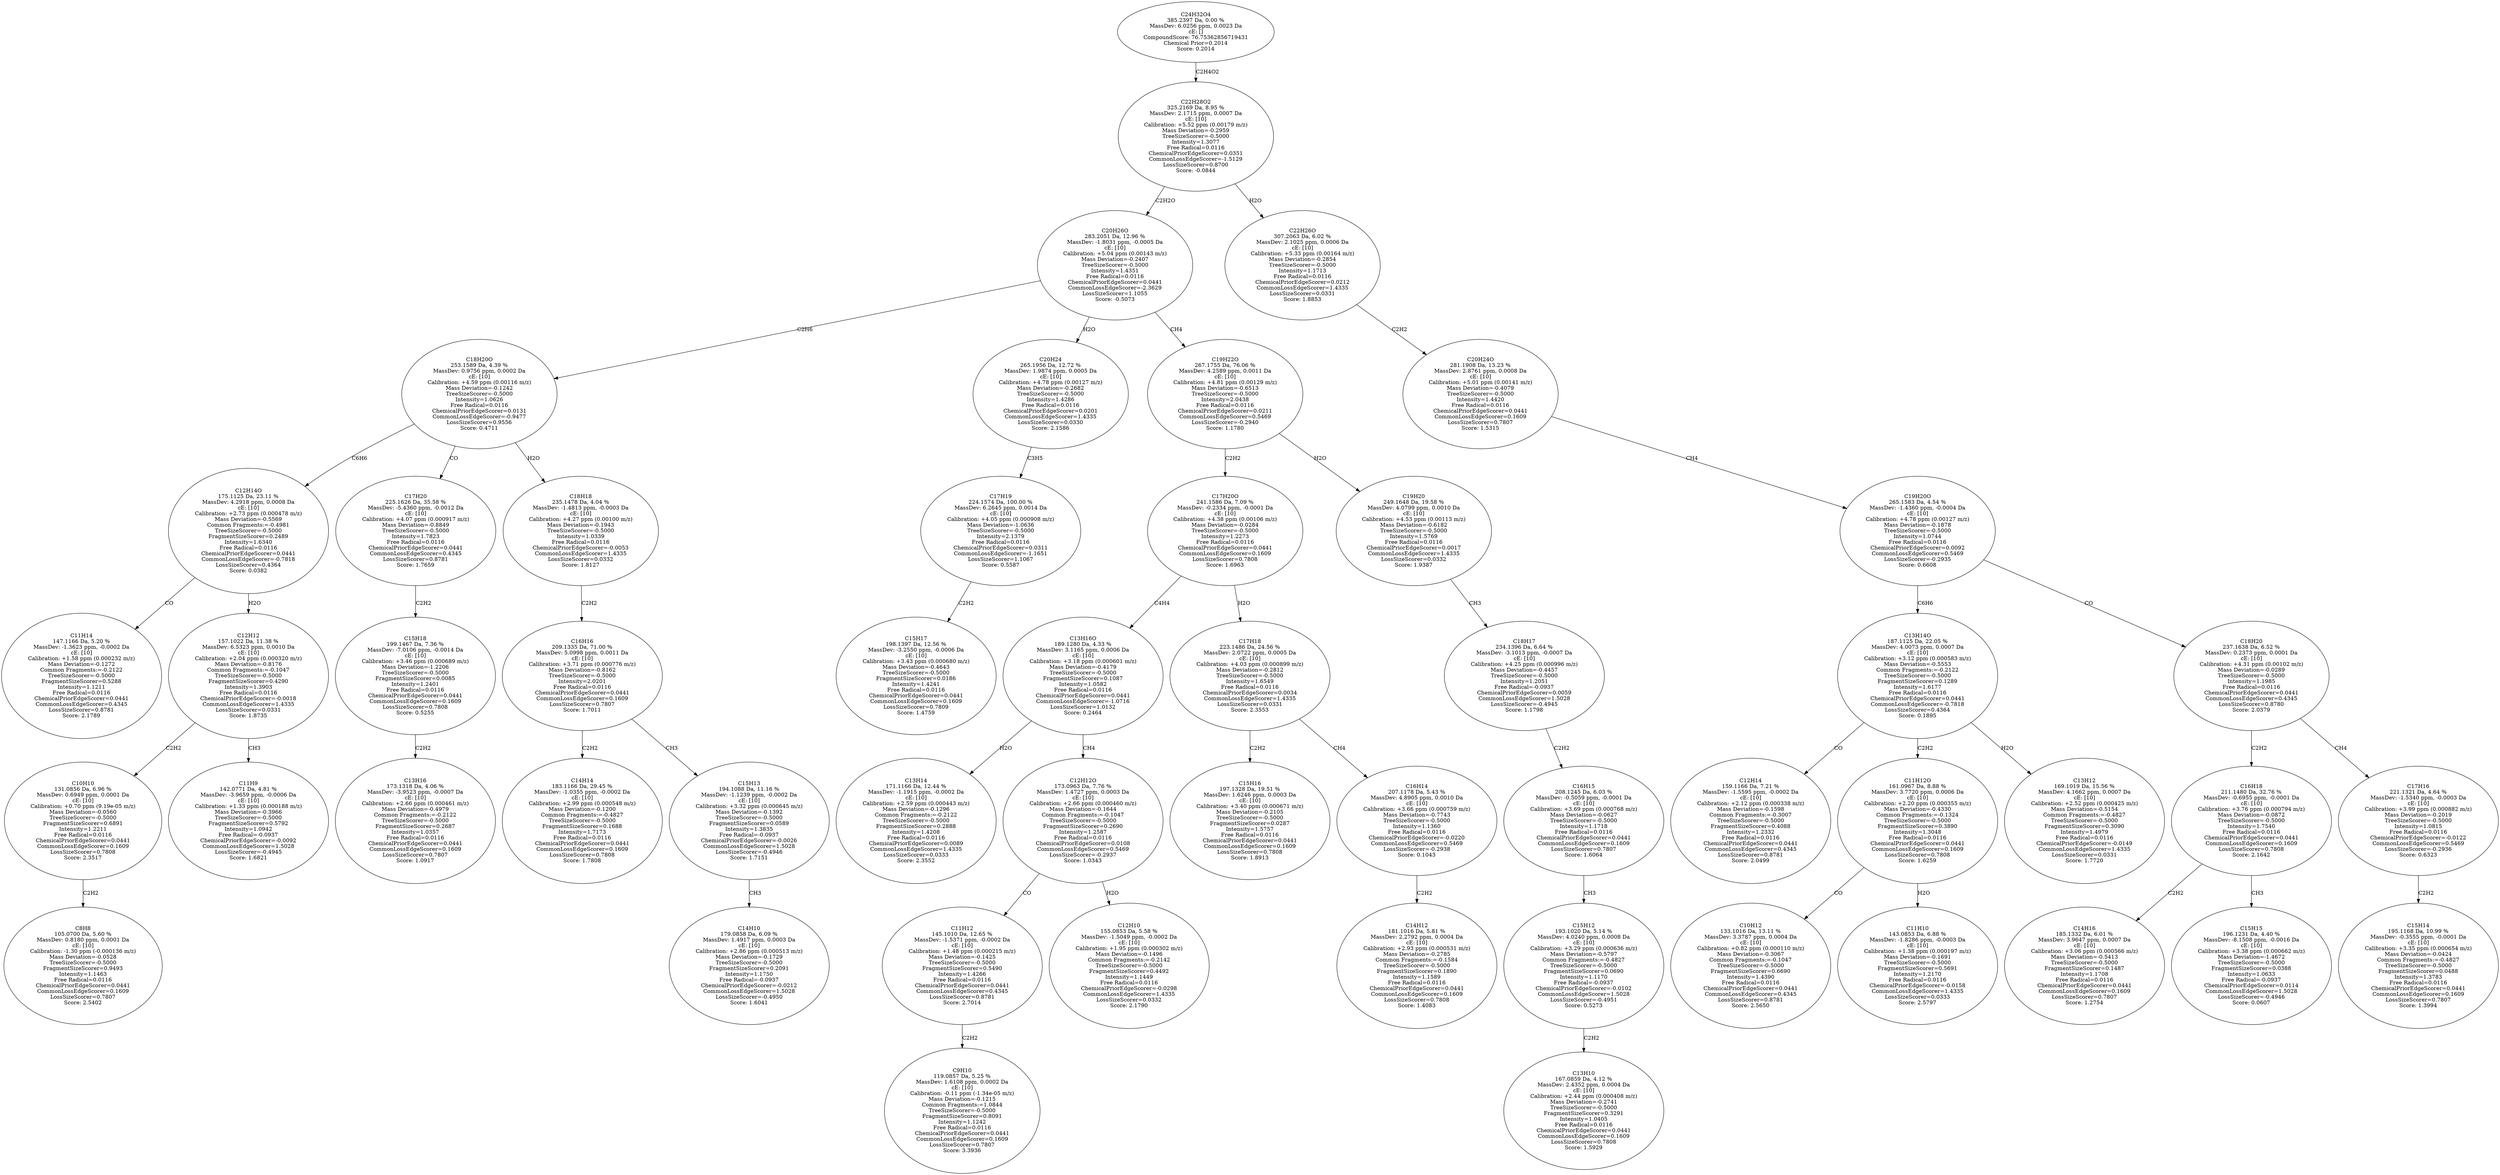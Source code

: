strict digraph {
v1 [label="C11H14\n147.1166 Da, 5.20 %\nMassDev: -1.3623 ppm, -0.0002 Da\ncE: [10]\nCalibration: +1.58 ppm (0.000232 m/z)\nMass Deviation=-0.1272\nCommon Fragments:=-0.2122\nTreeSizeScorer=-0.5000\nFragmentSizeScorer=0.5288\nIntensity=1.1211\nFree Radical=0.0116\nChemicalPriorEdgeScorer=0.0441\nCommonLossEdgeScorer=0.4345\nLossSizeScorer=0.8781\nScore: 2.1789"];
v2 [label="C8H8\n105.0700 Da, 5.60 %\nMassDev: 0.8180 ppm, 0.0001 Da\ncE: [10]\nCalibration: -1.30 ppm (-0.000136 m/z)\nMass Deviation=-0.0528\nTreeSizeScorer=-0.5000\nFragmentSizeScorer=0.9493\nIntensity=1.1463\nFree Radical=0.0116\nChemicalPriorEdgeScorer=0.0441\nCommonLossEdgeScorer=0.1609\nLossSizeScorer=0.7807\nScore: 2.5402"];
v3 [label="C10H10\n131.0856 Da, 6.96 %\nMassDev: 0.6949 ppm, 0.0001 Da\ncE: [10]\nCalibration: +0.70 ppm (9.19e-05 m/z)\nMass Deviation=-0.0560\nTreeSizeScorer=-0.5000\nFragmentSizeScorer=0.6891\nIntensity=1.2211\nFree Radical=0.0116\nChemicalPriorEdgeScorer=0.0441\nCommonLossEdgeScorer=0.1609\nLossSizeScorer=0.7808\nScore: 2.3517"];
v4 [label="C11H9\n142.0771 Da, 4.81 %\nMassDev: -3.9659 ppm, -0.0006 Da\ncE: [10]\nCalibration: +1.33 ppm (0.000188 m/z)\nMass Deviation=-0.3966\nTreeSizeScorer=-0.5000\nFragmentSizeScorer=0.5792\nIntensity=1.0942\nFree Radical=-0.0937\nChemicalPriorEdgeScorer=-0.0092\nCommonLossEdgeScorer=1.5028\nLossSizeScorer=-0.4945\nScore: 1.6821"];
v5 [label="C12H12\n157.1022 Da, 11.38 %\nMassDev: 6.5323 ppm, 0.0010 Da\ncE: [10]\nCalibration: +2.04 ppm (0.000320 m/z)\nMass Deviation=-0.8176\nCommon Fragments:=-0.1047\nTreeSizeScorer=-0.5000\nFragmentSizeScorer=0.4290\nIntensity=1.3903\nFree Radical=0.0116\nChemicalPriorEdgeScorer=-0.0018\nCommonLossEdgeScorer=1.4335\nLossSizeScorer=0.0331\nScore: 1.8735"];
v6 [label="C12H14O\n175.1125 Da, 23.11 %\nMassDev: 4.2918 ppm, 0.0008 Da\ncE: [10]\nCalibration: +2.73 ppm (0.000478 m/z)\nMass Deviation=-0.5569\nCommon Fragments:=-0.4981\nTreeSizeScorer=-0.5000\nFragmentSizeScorer=0.2489\nIntensity=1.6340\nFree Radical=0.0116\nChemicalPriorEdgeScorer=0.0441\nCommonLossEdgeScorer=-0.7818\nLossSizeScorer=0.4364\nScore: 0.0382"];
v7 [label="C13H16\n173.1318 Da, 4.06 %\nMassDev: -3.9523 ppm, -0.0007 Da\ncE: [10]\nCalibration: +2.66 ppm (0.000461 m/z)\nMass Deviation=-0.4979\nCommon Fragments:=-0.2122\nTreeSizeScorer=-0.5000\nFragmentSizeScorer=0.2687\nIntensity=1.0357\nFree Radical=0.0116\nChemicalPriorEdgeScorer=0.0441\nCommonLossEdgeScorer=0.1609\nLossSizeScorer=0.7807\nScore: 1.0917"];
v8 [label="C15H18\n199.1467 Da, 7.36 %\nMassDev: -7.0106 ppm, -0.0014 Da\ncE: [10]\nCalibration: +3.46 ppm (0.000689 m/z)\nMass Deviation=-1.2206\nTreeSizeScorer=-0.5000\nFragmentSizeScorer=0.0085\nIntensity=1.2401\nFree Radical=0.0116\nChemicalPriorEdgeScorer=0.0441\nCommonLossEdgeScorer=0.1609\nLossSizeScorer=0.7808\nScore: 0.5255"];
v9 [label="C17H20\n225.1626 Da, 35.58 %\nMassDev: -5.4360 ppm, -0.0012 Da\ncE: [10]\nCalibration: +4.07 ppm (0.000917 m/z)\nMass Deviation=-0.8849\nTreeSizeScorer=-0.5000\nIntensity=1.7823\nFree Radical=0.0116\nChemicalPriorEdgeScorer=0.0441\nCommonLossEdgeScorer=0.4345\nLossSizeScorer=0.8781\nScore: 1.7659"];
v10 [label="C14H14\n183.1166 Da, 29.45 %\nMassDev: -1.0355 ppm, -0.0002 Da\ncE: [10]\nCalibration: +2.99 ppm (0.000548 m/z)\nMass Deviation=-0.1200\nCommon Fragments:=-0.4827\nTreeSizeScorer=-0.5000\nFragmentSizeScorer=0.1688\nIntensity=1.7173\nFree Radical=0.0116\nChemicalPriorEdgeScorer=0.0441\nCommonLossEdgeScorer=0.1609\nLossSizeScorer=0.7808\nScore: 1.7808"];
v11 [label="C14H10\n179.0858 Da, 6.09 %\nMassDev: 1.4917 ppm, 0.0003 Da\ncE: [10]\nCalibration: +2.86 ppm (0.000513 m/z)\nMass Deviation=-0.1729\nTreeSizeScorer=-0.5000\nFragmentSizeScorer=0.2091\nIntensity=1.1750\nFree Radical=-0.0937\nChemicalPriorEdgeScorer=-0.0212\nCommonLossEdgeScorer=1.5028\nLossSizeScorer=-0.4950\nScore: 1.6041"];
v12 [label="C15H13\n194.1088 Da, 11.16 %\nMassDev: -1.1239 ppm, -0.0002 Da\ncE: [10]\nCalibration: +3.32 ppm (0.000645 m/z)\nMass Deviation=-0.1392\nTreeSizeScorer=-0.5000\nFragmentSizeScorer=0.0589\nIntensity=1.3835\nFree Radical=-0.0937\nChemicalPriorEdgeScorer=-0.0026\nCommonLossEdgeScorer=1.5028\nLossSizeScorer=-0.4946\nScore: 1.7151"];
v13 [label="C16H16\n209.1335 Da, 71.00 %\nMassDev: 5.0998 ppm, 0.0011 Da\ncE: [10]\nCalibration: +3.71 ppm (0.000776 m/z)\nMass Deviation=-0.8162\nTreeSizeScorer=-0.5000\nIntensity=2.0201\nFree Radical=0.0116\nChemicalPriorEdgeScorer=0.0441\nCommonLossEdgeScorer=0.1609\nLossSizeScorer=0.7807\nScore: 1.7011"];
v14 [label="C18H18\n235.1478 Da, 4.04 %\nMassDev: -1.4813 ppm, -0.0003 Da\ncE: [10]\nCalibration: +4.27 ppm (0.00100 m/z)\nMass Deviation=-0.1943\nTreeSizeScorer=-0.5000\nIntensity=1.0339\nFree Radical=0.0116\nChemicalPriorEdgeScorer=-0.0053\nCommonLossEdgeScorer=1.4335\nLossSizeScorer=0.0332\nScore: 1.8127"];
v15 [label="C18H20O\n253.1589 Da, 4.39 %\nMassDev: 0.9756 ppm, 0.0002 Da\ncE: [10]\nCalibration: +4.59 ppm (0.00116 m/z)\nMass Deviation=-0.1242\nTreeSizeScorer=-0.5000\nIntensity=1.0626\nFree Radical=0.0116\nChemicalPriorEdgeScorer=0.0131\nCommonLossEdgeScorer=-0.9477\nLossSizeScorer=0.9556\nScore: 0.4711"];
v16 [label="C15H17\n198.1397 Da, 12.56 %\nMassDev: -3.2550 ppm, -0.0006 Da\ncE: [10]\nCalibration: +3.43 ppm (0.000680 m/z)\nMass Deviation=-0.4643\nTreeSizeScorer=-0.5000\nFragmentSizeScorer=0.0186\nIntensity=1.4241\nFree Radical=0.0116\nChemicalPriorEdgeScorer=0.0441\nCommonLossEdgeScorer=0.1609\nLossSizeScorer=0.7809\nScore: 1.4759"];
v17 [label="C17H19\n224.1574 Da, 100.00 %\nMassDev: 6.2645 ppm, 0.0014 Da\ncE: [10]\nCalibration: +4.05 ppm (0.000908 m/z)\nMass Deviation=-1.0636\nTreeSizeScorer=-0.5000\nIntensity=2.1379\nFree Radical=0.0116\nChemicalPriorEdgeScorer=0.0311\nCommonLossEdgeScorer=-1.1651\nLossSizeScorer=1.1067\nScore: 0.5587"];
v18 [label="C20H24\n265.1956 Da, 12.72 %\nMassDev: 1.9874 ppm, 0.0005 Da\ncE: [10]\nCalibration: +4.78 ppm (0.00127 m/z)\nMass Deviation=-0.2682\nTreeSizeScorer=-0.5000\nIntensity=1.4286\nFree Radical=0.0116\nChemicalPriorEdgeScorer=0.0201\nCommonLossEdgeScorer=1.4335\nLossSizeScorer=0.0330\nScore: 2.1586"];
v19 [label="C13H14\n171.1166 Da, 12.44 %\nMassDev: -1.1915 ppm, -0.0002 Da\ncE: [10]\nCalibration: +2.59 ppm (0.000443 m/z)\nMass Deviation=-0.1296\nCommon Fragments:=-0.2122\nTreeSizeScorer=-0.5000\nFragmentSizeScorer=0.2888\nIntensity=1.4208\nFree Radical=0.0116\nChemicalPriorEdgeScorer=0.0089\nCommonLossEdgeScorer=1.4335\nLossSizeScorer=0.0333\nScore: 2.3552"];
v20 [label="C9H10\n119.0857 Da, 5.25 %\nMassDev: 1.6108 ppm, 0.0002 Da\ncE: [10]\nCalibration: -0.11 ppm (-1.34e-05 m/z)\nMass Deviation=-0.1215\nCommon Fragments:=1.0844\nTreeSizeScorer=-0.5000\nFragmentSizeScorer=0.8091\nIntensity=1.1242\nFree Radical=0.0116\nChemicalPriorEdgeScorer=0.0441\nCommonLossEdgeScorer=0.1609\nLossSizeScorer=0.7807\nScore: 3.3936"];
v21 [label="C11H12\n145.1010 Da, 12.65 %\nMassDev: -1.5371 ppm, -0.0002 Da\ncE: [10]\nCalibration: +1.48 ppm (0.000215 m/z)\nMass Deviation=-0.1425\nTreeSizeScorer=-0.5000\nFragmentSizeScorer=0.5490\nIntensity=1.4266\nFree Radical=0.0116\nChemicalPriorEdgeScorer=0.0441\nCommonLossEdgeScorer=0.4345\nLossSizeScorer=0.8781\nScore: 2.7014"];
v22 [label="C12H10\n155.0853 Da, 5.58 %\nMassDev: -1.5049 ppm, -0.0002 Da\ncE: [10]\nCalibration: +1.95 ppm (0.000302 m/z)\nMass Deviation=-0.1496\nCommon Fragments:=-0.2142\nTreeSizeScorer=-0.5000\nFragmentSizeScorer=0.4492\nIntensity=1.1449\nFree Radical=0.0116\nChemicalPriorEdgeScorer=-0.0298\nCommonLossEdgeScorer=1.4335\nLossSizeScorer=0.0332\nScore: 2.1790"];
v23 [label="C12H12O\n173.0963 Da, 7.76 %\nMassDev: 1.4727 ppm, 0.0003 Da\ncE: [10]\nCalibration: +2.66 ppm (0.000460 m/z)\nMass Deviation=-0.1644\nCommon Fragments:=-0.1047\nTreeSizeScorer=-0.5000\nFragmentSizeScorer=0.2690\nIntensity=1.2587\nFree Radical=0.0116\nChemicalPriorEdgeScorer=0.0108\nCommonLossEdgeScorer=0.5469\nLossSizeScorer=-0.2937\nScore: 1.0343"];
v24 [label="C13H16O\n189.1280 Da, 4.33 %\nMassDev: 3.1165 ppm, 0.0006 Da\ncE: [10]\nCalibration: +3.18 ppm (0.000601 m/z)\nMass Deviation=-0.4179\nTreeSizeScorer=-0.5000\nFragmentSizeScorer=0.1087\nIntensity=1.0582\nFree Radical=0.0116\nChemicalPriorEdgeScorer=0.0441\nCommonLossEdgeScorer=-1.0716\nLossSizeScorer=1.0132\nScore: 0.2464"];
v25 [label="C15H16\n197.1328 Da, 19.51 %\nMassDev: 1.6246 ppm, 0.0003 Da\ncE: [10]\nCalibration: +3.40 ppm (0.000671 m/z)\nMass Deviation=-0.2105\nTreeSizeScorer=-0.5000\nFragmentSizeScorer=0.0287\nIntensity=1.5757\nFree Radical=0.0116\nChemicalPriorEdgeScorer=0.0441\nCommonLossEdgeScorer=0.1609\nLossSizeScorer=0.7808\nScore: 1.8913"];
v26 [label="C14H12\n181.1016 Da, 5.81 %\nMassDev: 2.2792 ppm, 0.0004 Da\ncE: [10]\nCalibration: +2.93 ppm (0.000531 m/z)\nMass Deviation=-0.2785\nCommon Fragments:=-0.1584\nTreeSizeScorer=-0.5000\nFragmentSizeScorer=0.1890\nIntensity=1.1589\nFree Radical=0.0116\nChemicalPriorEdgeScorer=0.0441\nCommonLossEdgeScorer=0.1609\nLossSizeScorer=0.7808\nScore: 1.4083"];
v27 [label="C16H14\n207.1178 Da, 5.43 %\nMassDev: 4.8905 ppm, 0.0010 Da\ncE: [10]\nCalibration: +3.66 ppm (0.000759 m/z)\nMass Deviation=-0.7743\nTreeSizeScorer=-0.5000\nIntensity=1.1360\nFree Radical=0.0116\nChemicalPriorEdgeScorer=-0.0220\nCommonLossEdgeScorer=0.5469\nLossSizeScorer=-0.2938\nScore: 0.1043"];
v28 [label="C17H18\n223.1486 Da, 24.56 %\nMassDev: 2.0722 ppm, 0.0005 Da\ncE: [10]\nCalibration: +4.03 ppm (0.000899 m/z)\nMass Deviation=-0.2812\nTreeSizeScorer=-0.5000\nIntensity=1.6549\nFree Radical=0.0116\nChemicalPriorEdgeScorer=0.0034\nCommonLossEdgeScorer=1.4335\nLossSizeScorer=0.0331\nScore: 2.3553"];
v29 [label="C17H20O\n241.1586 Da, 7.09 %\nMassDev: -0.2334 ppm, -0.0001 Da\ncE: [10]\nCalibration: +4.38 ppm (0.00106 m/z)\nMass Deviation=-0.0284\nTreeSizeScorer=-0.5000\nIntensity=1.2273\nFree Radical=0.0116\nChemicalPriorEdgeScorer=0.0441\nCommonLossEdgeScorer=0.1609\nLossSizeScorer=0.7808\nScore: 1.6963"];
v30 [label="C13H10\n167.0859 Da, 4.12 %\nMassDev: 2.4352 ppm, 0.0004 Da\ncE: [10]\nCalibration: +2.44 ppm (0.000408 m/z)\nMass Deviation=-0.2741\nTreeSizeScorer=-0.5000\nFragmentSizeScorer=0.3291\nIntensity=1.0405\nFree Radical=0.0116\nChemicalPriorEdgeScorer=0.0441\nCommonLossEdgeScorer=0.1609\nLossSizeScorer=0.7808\nScore: 1.5929"];
v31 [label="C15H12\n193.1020 Da, 5.14 %\nMassDev: 4.0240 ppm, 0.0008 Da\ncE: [10]\nCalibration: +3.29 ppm (0.000636 m/z)\nMass Deviation=-0.5797\nCommon Fragments:=-0.4827\nTreeSizeScorer=-0.5000\nFragmentSizeScorer=0.0690\nIntensity=1.1170\nFree Radical=-0.0937\nChemicalPriorEdgeScorer=-0.0102\nCommonLossEdgeScorer=1.5028\nLossSizeScorer=-0.4951\nScore: 0.5273"];
v32 [label="C16H15\n208.1245 Da, 6.03 %\nMassDev: -0.5059 ppm, -0.0001 Da\ncE: [10]\nCalibration: +3.69 ppm (0.000768 m/z)\nMass Deviation=-0.0627\nTreeSizeScorer=-0.5000\nIntensity=1.1718\nFree Radical=0.0116\nChemicalPriorEdgeScorer=0.0441\nCommonLossEdgeScorer=0.1609\nLossSizeScorer=0.7807\nScore: 1.6064"];
v33 [label="C18H17\n234.1396 Da, 6.64 %\nMassDev: -3.1013 ppm, -0.0007 Da\ncE: [10]\nCalibration: +4.25 ppm (0.000996 m/z)\nMass Deviation=-0.4457\nTreeSizeScorer=-0.5000\nIntensity=1.2051\nFree Radical=-0.0937\nChemicalPriorEdgeScorer=0.0059\nCommonLossEdgeScorer=1.5028\nLossSizeScorer=-0.4945\nScore: 1.1798"];
v34 [label="C19H20\n249.1648 Da, 19.58 %\nMassDev: 4.0799 ppm, 0.0010 Da\ncE: [10]\nCalibration: +4.53 ppm (0.00113 m/z)\nMass Deviation=-0.6182\nTreeSizeScorer=-0.5000\nIntensity=1.5769\nFree Radical=0.0116\nChemicalPriorEdgeScorer=0.0017\nCommonLossEdgeScorer=1.4335\nLossSizeScorer=0.0332\nScore: 1.9387"];
v35 [label="C19H22O\n267.1755 Da, 76.06 %\nMassDev: 4.2589 ppm, 0.0011 Da\ncE: [10]\nCalibration: +4.81 ppm (0.00129 m/z)\nMass Deviation=-0.6513\nTreeSizeScorer=-0.5000\nIntensity=2.0438\nFree Radical=0.0116\nChemicalPriorEdgeScorer=0.0211\nCommonLossEdgeScorer=0.5469\nLossSizeScorer=-0.2940\nScore: 1.1780"];
v36 [label="C20H26O\n283.2051 Da, 12.96 %\nMassDev: -1.8031 ppm, -0.0005 Da\ncE: [10]\nCalibration: +5.04 ppm (0.00143 m/z)\nMass Deviation=-0.2407\nTreeSizeScorer=-0.5000\nIntensity=1.4351\nFree Radical=0.0116\nChemicalPriorEdgeScorer=0.0441\nCommonLossEdgeScorer=-2.3629\nLossSizeScorer=1.1055\nScore: -0.5073"];
v37 [label="C12H14\n159.1166 Da, 7.21 %\nMassDev: -1.5595 ppm, -0.0002 Da\ncE: [10]\nCalibration: +2.12 ppm (0.000338 m/z)\nMass Deviation=-0.1598\nCommon Fragments:=-0.3007\nTreeSizeScorer=-0.5000\nFragmentSizeScorer=0.4088\nIntensity=1.2332\nFree Radical=0.0116\nChemicalPriorEdgeScorer=0.0441\nCommonLossEdgeScorer=0.4345\nLossSizeScorer=0.8781\nScore: 2.0499"];
v38 [label="C10H12\n133.1016 Da, 13.11 %\nMassDev: 3.3787 ppm, 0.0004 Da\ncE: [10]\nCalibration: +0.82 ppm (0.000110 m/z)\nMass Deviation=-0.3067\nCommon Fragments:=-0.1047\nTreeSizeScorer=-0.5000\nFragmentSizeScorer=0.6690\nIntensity=1.4390\nFree Radical=0.0116\nChemicalPriorEdgeScorer=0.0441\nCommonLossEdgeScorer=0.4345\nLossSizeScorer=0.8781\nScore: 2.5650"];
v39 [label="C11H10\n143.0853 Da, 6.88 %\nMassDev: -1.8286 ppm, -0.0003 Da\ncE: [10]\nCalibration: +1.38 ppm (0.000197 m/z)\nMass Deviation=-0.1691\nTreeSizeScorer=-0.5000\nFragmentSizeScorer=0.5691\nIntensity=1.2170\nFree Radical=0.0116\nChemicalPriorEdgeScorer=-0.0158\nCommonLossEdgeScorer=1.4335\nLossSizeScorer=0.0333\nScore: 2.5797"];
v40 [label="C11H12O\n161.0967 Da, 8.88 %\nMassDev: 3.7720 ppm, 0.0006 Da\ncE: [10]\nCalibration: +2.20 ppm (0.000355 m/z)\nMass Deviation=-0.4330\nCommon Fragments:=-0.1324\nTreeSizeScorer=-0.5000\nFragmentSizeScorer=0.3890\nIntensity=1.3048\nFree Radical=0.0116\nChemicalPriorEdgeScorer=0.0441\nCommonLossEdgeScorer=0.1609\nLossSizeScorer=0.7808\nScore: 1.6259"];
v41 [label="C13H12\n169.1019 Da, 15.56 %\nMassDev: 4.1662 ppm, 0.0007 Da\ncE: [10]\nCalibration: +2.52 ppm (0.000425 m/z)\nMass Deviation=-0.5154\nCommon Fragments:=-0.4827\nTreeSizeScorer=-0.5000\nFragmentSizeScorer=0.3090\nIntensity=1.4979\nFree Radical=0.0116\nChemicalPriorEdgeScorer=-0.0149\nCommonLossEdgeScorer=1.4335\nLossSizeScorer=0.0331\nScore: 1.7720"];
v42 [label="C13H14O\n187.1125 Da, 22.05 %\nMassDev: 4.0073 ppm, 0.0007 Da\ncE: [10]\nCalibration: +3.12 ppm (0.000583 m/z)\nMass Deviation=-0.5553\nCommon Fragments:=-0.2122\nTreeSizeScorer=-0.5000\nFragmentSizeScorer=0.1289\nIntensity=1.6177\nFree Radical=0.0116\nChemicalPriorEdgeScorer=0.0441\nCommonLossEdgeScorer=-0.7818\nLossSizeScorer=0.4364\nScore: 0.1895"];
v43 [label="C14H16\n185.1332 Da, 6.01 %\nMassDev: 3.9647 ppm, 0.0007 Da\ncE: [10]\nCalibration: +3.06 ppm (0.000566 m/z)\nMass Deviation=-0.5413\nTreeSizeScorer=-0.5000\nFragmentSizeScorer=0.1487\nIntensity=1.1708\nFree Radical=0.0116\nChemicalPriorEdgeScorer=0.0441\nCommonLossEdgeScorer=0.1609\nLossSizeScorer=0.7807\nScore: 1.2754"];
v44 [label="C15H15\n196.1231 Da, 4.40 %\nMassDev: -8.1508 ppm, -0.0016 Da\ncE: [10]\nCalibration: +3.38 ppm (0.000662 m/z)\nMass Deviation=-1.4672\nTreeSizeScorer=-0.5000\nFragmentSizeScorer=0.0388\nIntensity=1.0633\nFree Radical=-0.0937\nChemicalPriorEdgeScorer=0.0114\nCommonLossEdgeScorer=1.5028\nLossSizeScorer=-0.4946\nScore: 0.0607"];
v45 [label="C16H18\n211.1480 Da, 32.76 %\nMassDev: -0.6955 ppm, -0.0001 Da\ncE: [10]\nCalibration: +3.76 ppm (0.000794 m/z)\nMass Deviation=-0.0872\nTreeSizeScorer=-0.5000\nIntensity=1.7540\nFree Radical=0.0116\nChemicalPriorEdgeScorer=0.0441\nCommonLossEdgeScorer=0.1609\nLossSizeScorer=0.7808\nScore: 2.1642"];
v46 [label="C15H14\n195.1168 Da, 10.99 %\nMassDev: -0.3555 ppm, -0.0001 Da\ncE: [10]\nCalibration: +3.35 ppm (0.000654 m/z)\nMass Deviation=-0.0424\nCommon Fragments:=-0.4827\nTreeSizeScorer=-0.5000\nFragmentSizeScorer=0.0488\nIntensity=1.3783\nFree Radical=0.0116\nChemicalPriorEdgeScorer=0.0441\nCommonLossEdgeScorer=0.1609\nLossSizeScorer=0.7807\nScore: 1.3994"];
v47 [label="C17H16\n221.1321 Da, 4.64 %\nMassDev: -1.5340 ppm, -0.0003 Da\ncE: [10]\nCalibration: +3.99 ppm (0.000882 m/z)\nMass Deviation=-0.2019\nTreeSizeScorer=-0.5000\nIntensity=1.0815\nFree Radical=0.0116\nChemicalPriorEdgeScorer=-0.0122\nCommonLossEdgeScorer=0.5469\nLossSizeScorer=-0.2936\nScore: 0.6323"];
v48 [label="C18H20\n237.1638 Da, 6.52 %\nMassDev: 0.2373 ppm, 0.0001 Da\ncE: [10]\nCalibration: +4.31 ppm (0.00102 m/z)\nMass Deviation=-0.0289\nTreeSizeScorer=-0.5000\nIntensity=1.1985\nFree Radical=0.0116\nChemicalPriorEdgeScorer=0.0441\nCommonLossEdgeScorer=0.4345\nLossSizeScorer=0.8780\nScore: 2.0379"];
v49 [label="C19H20O\n265.1583 Da, 4.54 %\nMassDev: -1.4360 ppm, -0.0004 Da\ncE: [10]\nCalibration: +4.78 ppm (0.00127 m/z)\nMass Deviation=-0.1878\nTreeSizeScorer=-0.5000\nIntensity=1.0744\nFree Radical=0.0116\nChemicalPriorEdgeScorer=0.0092\nCommonLossEdgeScorer=0.5469\nLossSizeScorer=-0.2935\nScore: 0.6608"];
v50 [label="C20H24O\n281.1908 Da, 13.23 %\nMassDev: 2.8761 ppm, 0.0008 Da\ncE: [10]\nCalibration: +5.01 ppm (0.00141 m/z)\nMass Deviation=-0.4079\nTreeSizeScorer=-0.5000\nIntensity=1.4420\nFree Radical=0.0116\nChemicalPriorEdgeScorer=0.0441\nCommonLossEdgeScorer=0.1609\nLossSizeScorer=0.7807\nScore: 1.5315"];
v51 [label="C22H26O\n307.2063 Da, 6.02 %\nMassDev: 2.1025 ppm, 0.0006 Da\ncE: [10]\nCalibration: +5.33 ppm (0.00164 m/z)\nMass Deviation=-0.2854\nTreeSizeScorer=-0.5000\nIntensity=1.1713\nFree Radical=0.0116\nChemicalPriorEdgeScorer=0.0212\nCommonLossEdgeScorer=1.4335\nLossSizeScorer=0.0331\nScore: 1.8853"];
v52 [label="C22H28O2\n325.2169 Da, 8.95 %\nMassDev: 2.1715 ppm, 0.0007 Da\ncE: [10]\nCalibration: +5.52 ppm (0.00179 m/z)\nMass Deviation=-0.2959\nTreeSizeScorer=-0.5000\nIntensity=1.3077\nFree Radical=0.0116\nChemicalPriorEdgeScorer=0.0351\nCommonLossEdgeScorer=-1.5129\nLossSizeScorer=0.8700\nScore: -0.0844"];
v53 [label="C24H32O4\n385.2397 Da, 0.00 %\nMassDev: 6.0256 ppm, 0.0023 Da\ncE: []\nCompoundScore: 76.75362856719431\nChemical Prior=0.2014\nScore: 0.2014"];
v6 -> v1 [label="CO"];
v3 -> v2 [label="C2H2"];
v5 -> v3 [label="C2H2"];
v5 -> v4 [label="CH3"];
v6 -> v5 [label="H2O"];
v15 -> v6 [label="C6H6"];
v8 -> v7 [label="C2H2"];
v9 -> v8 [label="C2H2"];
v15 -> v9 [label="CO"];
v13 -> v10 [label="C2H2"];
v12 -> v11 [label="CH3"];
v13 -> v12 [label="CH3"];
v14 -> v13 [label="C2H2"];
v15 -> v14 [label="H2O"];
v36 -> v15 [label="C2H6"];
v17 -> v16 [label="C2H2"];
v18 -> v17 [label="C3H5"];
v36 -> v18 [label="H2O"];
v24 -> v19 [label="H2O"];
v21 -> v20 [label="C2H2"];
v23 -> v21 [label="CO"];
v23 -> v22 [label="H2O"];
v24 -> v23 [label="CH4"];
v29 -> v24 [label="C4H4"];
v28 -> v25 [label="C2H2"];
v27 -> v26 [label="C2H2"];
v28 -> v27 [label="CH4"];
v29 -> v28 [label="H2O"];
v35 -> v29 [label="C2H2"];
v31 -> v30 [label="C2H2"];
v32 -> v31 [label="CH3"];
v33 -> v32 [label="C2H2"];
v34 -> v33 [label="CH3"];
v35 -> v34 [label="H2O"];
v36 -> v35 [label="CH4"];
v52 -> v36 [label="C2H2O"];
v42 -> v37 [label="CO"];
v40 -> v38 [label="CO"];
v40 -> v39 [label="H2O"];
v42 -> v40 [label="C2H2"];
v42 -> v41 [label="H2O"];
v49 -> v42 [label="C6H6"];
v45 -> v43 [label="C2H2"];
v45 -> v44 [label="CH3"];
v48 -> v45 [label="C2H2"];
v47 -> v46 [label="C2H2"];
v48 -> v47 [label="CH4"];
v49 -> v48 [label="CO"];
v50 -> v49 [label="CH4"];
v51 -> v50 [label="C2H2"];
v52 -> v51 [label="H2O"];
v53 -> v52 [label="C2H4O2"];
}